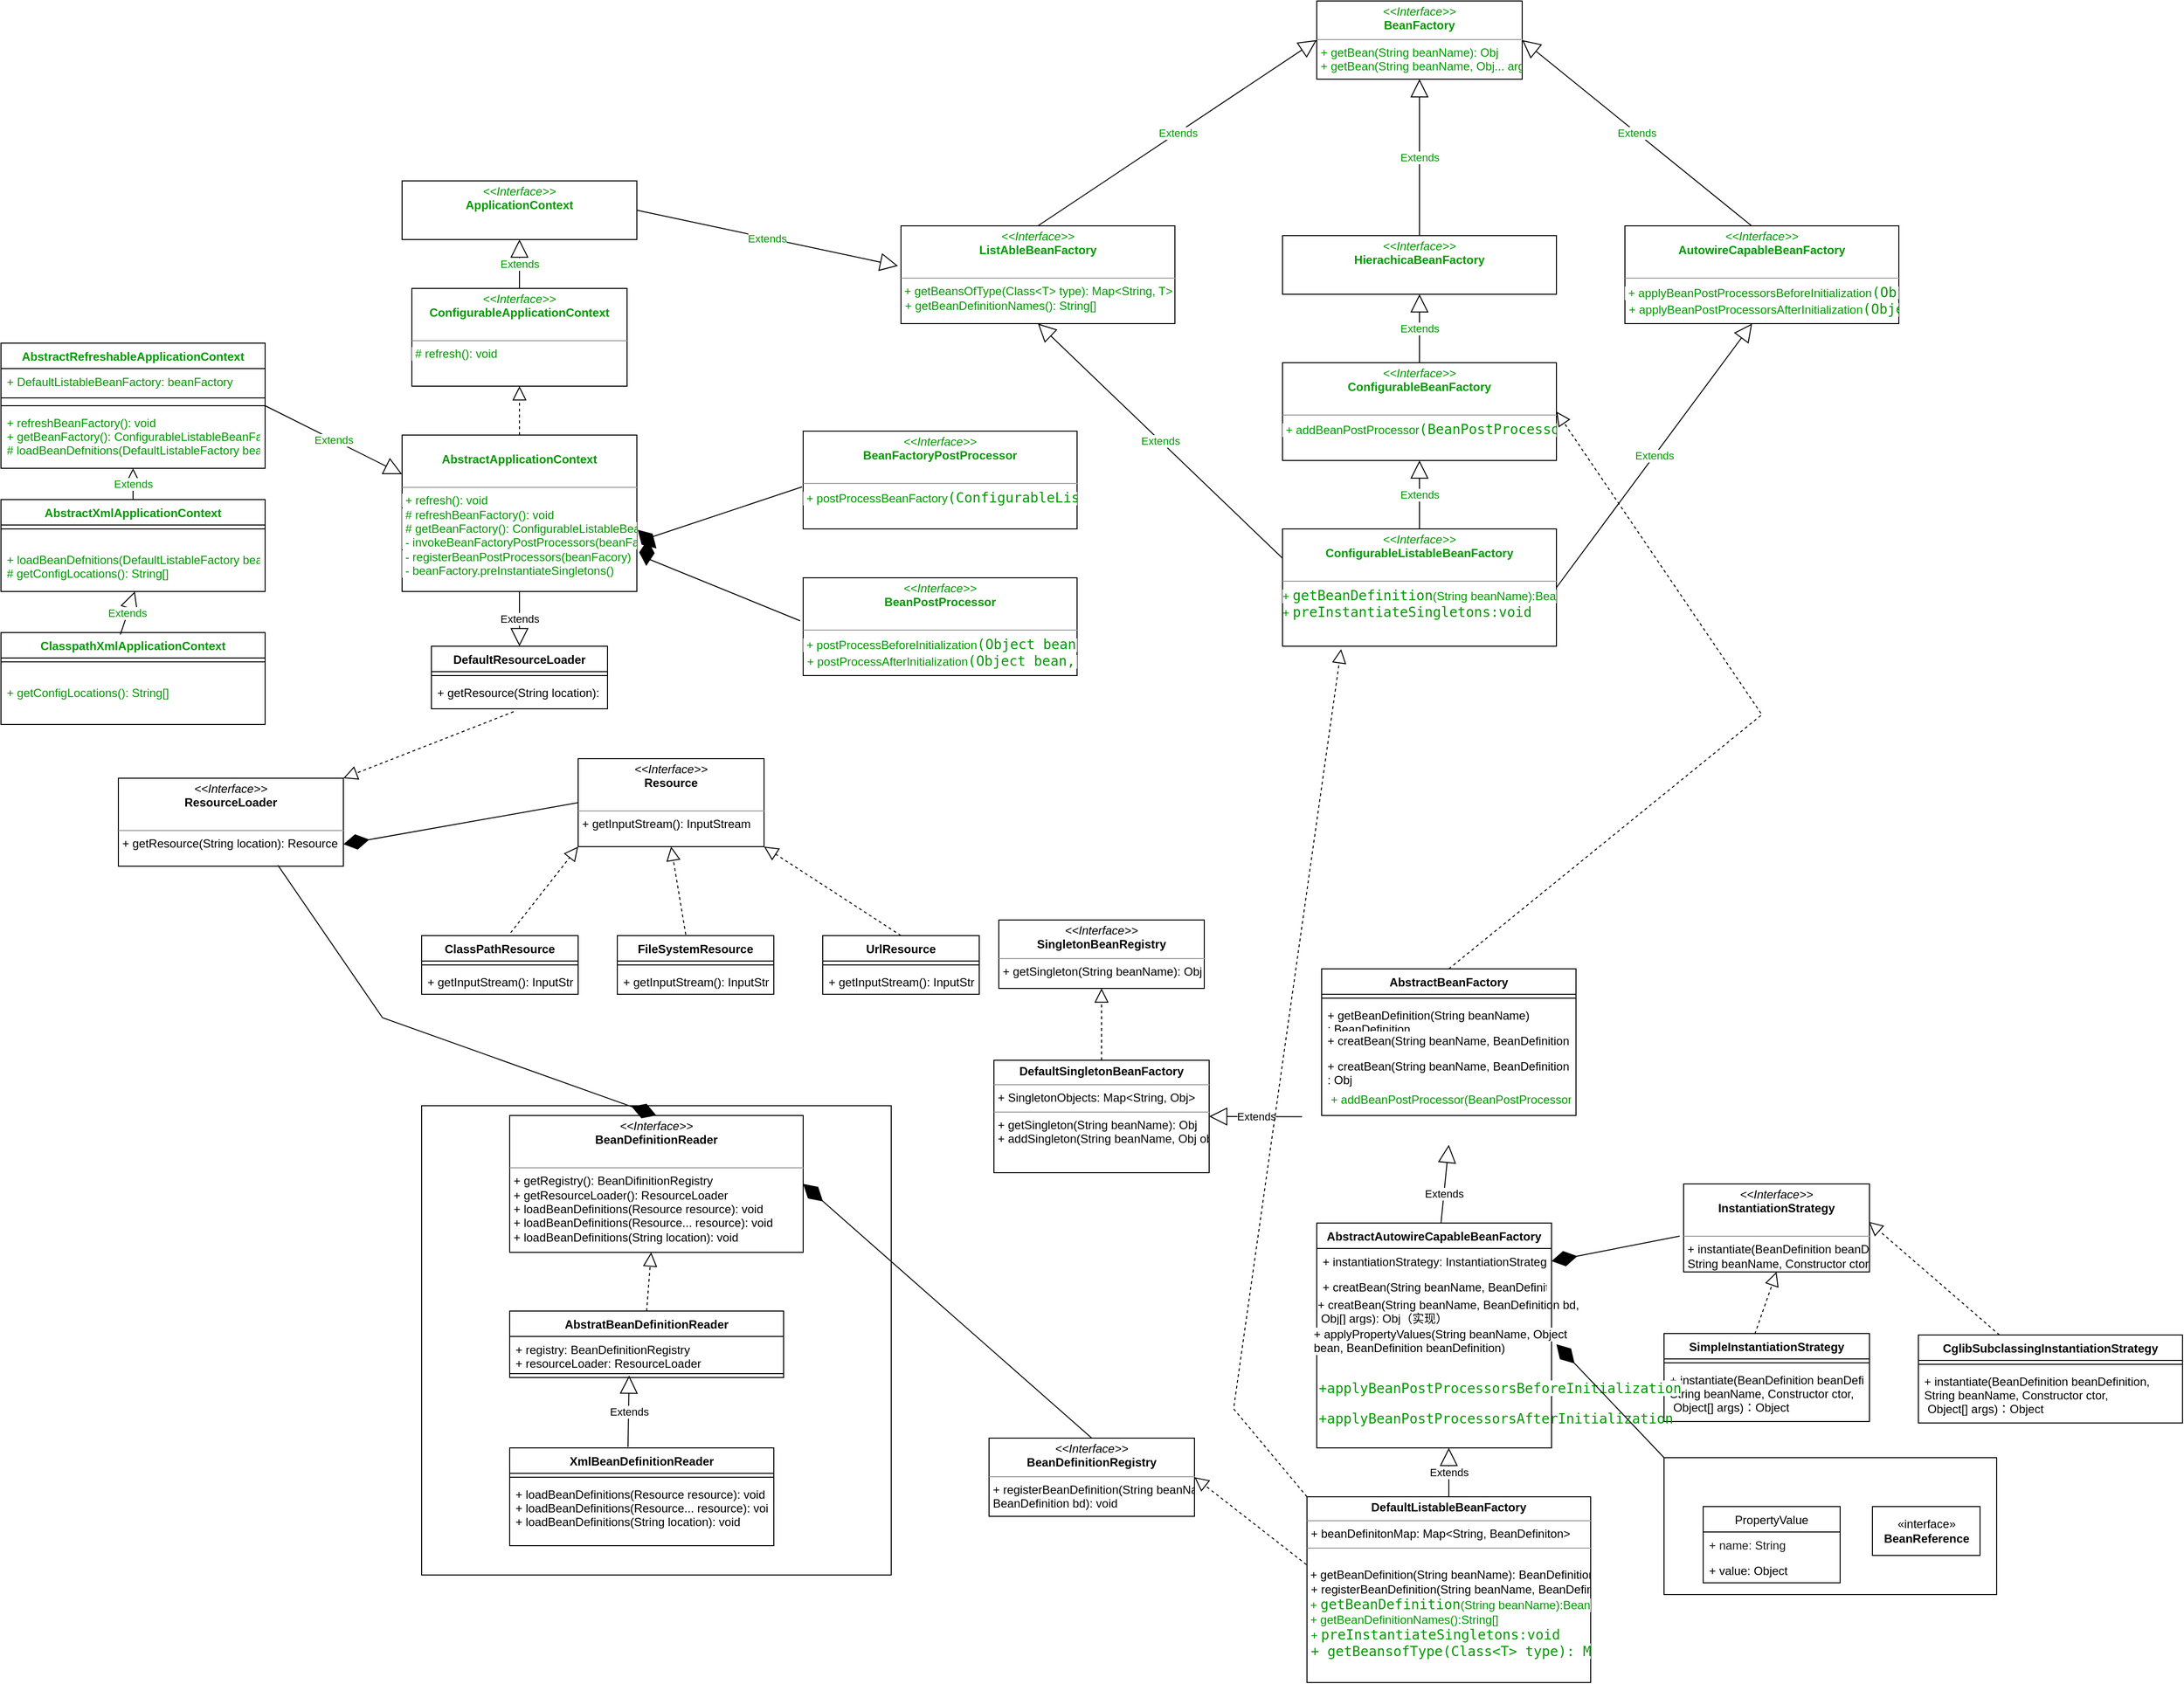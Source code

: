 <mxfile version="20.8.16" type="github">
  <diagram name="第 1 页" id="fSW9POhgTLXBQTBBJMN1">
    <mxGraphModel dx="3088" dy="1933" grid="1" gridSize="10" guides="1" tooltips="1" connect="1" arrows="1" fold="1" page="1" pageScale="1" pageWidth="827" pageHeight="1169" math="0" shadow="0">
      <root>
        <mxCell id="0" />
        <mxCell id="1" parent="0" />
        <mxCell id="JdIku7EspXfbWxuUCBQc-2" value="" style="whiteSpace=wrap;html=1;aspect=fixed;fontColor=#000000;" vertex="1" parent="1">
          <mxGeometry x="-460" y="440" width="480" height="480" as="geometry" />
        </mxCell>
        <mxCell id="JdIku7EspXfbWxuUCBQc-3" value="" style="rounded=0;whiteSpace=wrap;html=1;strokeColor=#000000;fontColor=#009900;" vertex="1" parent="1">
          <mxGeometry x="810" y="800" width="340" height="140" as="geometry" />
        </mxCell>
        <mxCell id="JdIku7EspXfbWxuUCBQc-5" value="&lt;p style=&quot;margin:0px;margin-top:4px;text-align:center;&quot;&gt;&lt;i&gt;&amp;lt;&amp;lt;Interface&amp;gt;&amp;gt;&lt;/i&gt;&lt;br&gt;&lt;b&gt;SingletonBeanRegistry&lt;/b&gt;&lt;/p&gt;&lt;hr size=&quot;1&quot;&gt;&lt;p style=&quot;margin:0px;margin-left:4px;&quot;&gt;+ getSingleton(String beanName): Obj&lt;br&gt;&lt;/p&gt;" style="verticalAlign=top;align=left;overflow=fill;fontSize=12;fontFamily=Helvetica;html=1;" vertex="1" parent="1">
          <mxGeometry x="130" y="250" width="210" height="70" as="geometry" />
        </mxCell>
        <mxCell id="JdIku7EspXfbWxuUCBQc-6" value="&lt;p style=&quot;margin:0px;margin-top:4px;text-align:center;&quot;&gt;&lt;b&gt;DefaultSingletonBeanFactory&lt;/b&gt;&lt;/p&gt;&lt;hr size=&quot;1&quot;&gt;&lt;p style=&quot;margin:0px;margin-left:4px;&quot;&gt;+ SingletonObjects: Map&amp;lt;String, Obj&amp;gt;&lt;/p&gt;&lt;hr size=&quot;1&quot;&gt;&lt;p style=&quot;margin:0px;margin-left:4px;&quot;&gt;+ getSingleton(String beanName): Obj&lt;/p&gt;&lt;p style=&quot;margin:0px;margin-left:4px;&quot;&gt;+ addSingleton(String beanName, Obj obj): void&lt;br&gt;&lt;/p&gt;" style="verticalAlign=top;align=left;overflow=fill;fontSize=12;fontFamily=Helvetica;html=1;" vertex="1" parent="1">
          <mxGeometry x="125" y="393.5" width="220" height="115" as="geometry" />
        </mxCell>
        <mxCell id="JdIku7EspXfbWxuUCBQc-7" value="" style="endArrow=block;dashed=1;endFill=0;endSize=12;html=1;rounded=0;entryX=0.5;entryY=1;entryDx=0;entryDy=0;exitX=0.5;exitY=0;exitDx=0;exitDy=0;" edge="1" parent="1" source="JdIku7EspXfbWxuUCBQc-6" target="JdIku7EspXfbWxuUCBQc-5">
          <mxGeometry width="160" relative="1" as="geometry">
            <mxPoint x="340" y="410" as="sourcePoint" />
            <mxPoint x="500" y="410" as="targetPoint" />
          </mxGeometry>
        </mxCell>
        <mxCell id="JdIku7EspXfbWxuUCBQc-8" value="" style="endArrow=block;dashed=1;endFill=0;endSize=12;html=1;rounded=0;entryX=1;entryY=0.5;entryDx=0;entryDy=0;exitX=0.5;exitY=0;exitDx=0;exitDy=0;" edge="1" parent="1" source="JdIku7EspXfbWxuUCBQc-14" target="JdIku7EspXfbWxuUCBQc-75">
          <mxGeometry width="160" relative="1" as="geometry">
            <mxPoint x="590" y="406" as="sourcePoint" />
            <mxPoint x="590" y="330" as="targetPoint" />
            <Array as="points">
              <mxPoint x="910" y="40" />
            </Array>
          </mxGeometry>
        </mxCell>
        <mxCell id="JdIku7EspXfbWxuUCBQc-9" value="Extends" style="endArrow=block;endSize=16;endFill=0;html=1;rounded=0;" edge="1" parent="1">
          <mxGeometry width="160" relative="1" as="geometry">
            <mxPoint x="580" y="580" as="sourcePoint" />
            <mxPoint x="590" y="480" as="targetPoint" />
          </mxGeometry>
        </mxCell>
        <mxCell id="JdIku7EspXfbWxuUCBQc-10" value="&lt;p style=&quot;margin:0px;margin-top:4px;text-align:center;&quot;&gt;&lt;i&gt;&amp;lt;&amp;lt;Interface&amp;gt;&amp;gt;&lt;/i&gt;&lt;br&gt;&lt;b&gt;BeanDefinitionRegistry&lt;/b&gt;&lt;/p&gt;&lt;hr size=&quot;1&quot;&gt;&lt;p style=&quot;margin:0px;margin-left:4px;&quot;&gt;+ registerBeanDefinition(String beanName,&amp;nbsp;&lt;/p&gt;&lt;p style=&quot;margin:0px;margin-left:4px;&quot;&gt;BeanDefinition bd): void&lt;br&gt;&lt;/p&gt;" style="verticalAlign=top;align=left;overflow=fill;fontSize=12;fontFamily=Helvetica;html=1;" vertex="1" parent="1">
          <mxGeometry x="120" y="780" width="210" height="80" as="geometry" />
        </mxCell>
        <mxCell id="JdIku7EspXfbWxuUCBQc-11" value="&lt;p style=&quot;margin:0px;margin-top:4px;text-align:center;&quot;&gt;&lt;b&gt;DefaultListableBeanFactory&lt;/b&gt;&lt;/p&gt;&lt;hr size=&quot;1&quot;&gt;&lt;p style=&quot;margin:0px;margin-left:4px;&quot;&gt;+ beanDefinitonMap: Map&amp;lt;String, BeanDefiniton&amp;gt;&lt;/p&gt;&lt;hr size=&quot;1&quot;&gt;&lt;p style=&quot;margin:0px;margin-left:4px;&quot;&gt;&lt;br&gt;&lt;/p&gt;&amp;nbsp;+ getBeanDefinition(String beanName): BeanDefinition&lt;p style=&quot;margin:0px;margin-left:4px;&quot;&gt;+ registerBeanDefinition(String beanName, BeanDefinition bd): void&lt;br&gt;&lt;/p&gt;&lt;font color=&quot;#009900&quot;&gt;&amp;nbsp;+&lt;/font&gt;&amp;nbsp;&lt;span style=&quot;border-color: var(--border-color); color: rgb(0, 153, 0); font-family: &amp;quot;JetBrains Mono&amp;quot;, monospace; font-size: 10.5pt;&quot;&gt;getBeanDefinition&lt;/span&gt;&lt;span style=&quot;color: rgb(0, 153, 0); background-color: rgb(255, 255, 255);&quot;&gt;(String beanName):BeanDefinition&lt;br&gt;&lt;/span&gt;&lt;font color=&quot;#009900&quot;&gt;&lt;font style=&quot;border-color: var(--border-color);&quot;&gt;&amp;nbsp;+&lt;/font&gt;&amp;nbsp;getBeanDefinitionNames&lt;span style=&quot;border-color: var(--border-color); background-color: rgb(255, 255, 255);&quot;&gt;():String[]&lt;/span&gt;&lt;/font&gt;&lt;br style=&quot;border-color: var(--border-color); color: rgb(0, 153, 0);&quot;&gt;&lt;p style=&quot;margin:0px;margin-left:4px;&quot;&gt;&lt;span style=&quot;color: rgb(0, 153, 0);&quot;&gt;+&amp;nbsp;&lt;/span&gt;&lt;span style=&quot;border-color: var(--border-color); color: rgb(0, 153, 0); font-family: &amp;quot;JetBrains Mono&amp;quot;, monospace; font-size: 10.5pt; background-color: rgb(255, 255, 255);&quot;&gt;preInstantiateSingletons:void&lt;/span&gt;&lt;br&gt;&lt;/p&gt;&lt;p style=&quot;margin:0px;margin-left:4px;&quot;&gt;&lt;span style=&quot;border-color: var(--border-color); color: rgb(0, 153, 0); font-family: &amp;quot;JetBrains Mono&amp;quot;, monospace; font-size: 10.5pt; background-color: rgb(255, 255, 255);&quot;&gt;+ getBeansofType(Class&amp;lt;T&amp;gt; type): Map&amp;lt;String, T&amp;gt;&lt;/span&gt;&lt;/p&gt;&lt;p style=&quot;margin:0px;margin-left:4px;&quot;&gt;&lt;span style=&quot;border-color: var(--border-color); color: rgb(0, 153, 0); font-family: &amp;quot;JetBrains Mono&amp;quot;, monospace; font-size: 10.5pt; background-color: rgb(255, 255, 255);&quot;&gt;&lt;br&gt;&lt;/span&gt;&lt;/p&gt;" style="verticalAlign=top;align=left;overflow=fill;fontSize=12;fontFamily=Helvetica;html=1;" vertex="1" parent="1">
          <mxGeometry x="445" y="840" width="290" height="190" as="geometry" />
        </mxCell>
        <mxCell id="JdIku7EspXfbWxuUCBQc-12" value="" style="endArrow=block;dashed=1;endFill=0;endSize=12;html=1;rounded=0;entryX=1;entryY=0.5;entryDx=0;entryDy=0;exitX=-0.002;exitY=0.365;exitDx=0;exitDy=0;exitPerimeter=0;" edge="1" parent="1" source="JdIku7EspXfbWxuUCBQc-11" target="JdIku7EspXfbWxuUCBQc-10">
          <mxGeometry width="160" relative="1" as="geometry">
            <mxPoint x="270" y="750" as="sourcePoint" />
            <mxPoint x="430" y="750" as="targetPoint" />
          </mxGeometry>
        </mxCell>
        <mxCell id="JdIku7EspXfbWxuUCBQc-13" value="Extends" style="endArrow=block;endSize=16;endFill=0;html=1;rounded=0;entryX=1;entryY=0.5;entryDx=0;entryDy=0;exitX=0;exitY=0.202;exitDx=0;exitDy=0;exitPerimeter=0;" edge="1" parent="1" target="JdIku7EspXfbWxuUCBQc-6">
          <mxGeometry width="160" relative="1" as="geometry">
            <mxPoint x="440" y="451.312" as="sourcePoint" />
            <mxPoint x="520" y="540" as="targetPoint" />
          </mxGeometry>
        </mxCell>
        <mxCell id="JdIku7EspXfbWxuUCBQc-14" value="AbstractBeanFactory" style="swimlane;fontStyle=1;align=center;verticalAlign=top;childLayout=stackLayout;horizontal=1;startSize=26;horizontalStack=0;resizeParent=1;resizeParentMax=0;resizeLast=0;collapsible=1;marginBottom=0;fontColor=default;" vertex="1" parent="1">
          <mxGeometry x="460" y="300" width="260" height="150" as="geometry" />
        </mxCell>
        <mxCell id="JdIku7EspXfbWxuUCBQc-15" value="" style="line;strokeWidth=1;fillColor=none;align=left;verticalAlign=middle;spacingTop=-1;spacingLeft=3;spacingRight=3;rotatable=0;labelPosition=right;points=[];portConstraint=eastwest;strokeColor=inherit;fontColor=default;" vertex="1" parent="JdIku7EspXfbWxuUCBQc-14">
          <mxGeometry y="26" width="260" height="8" as="geometry" />
        </mxCell>
        <mxCell id="JdIku7EspXfbWxuUCBQc-16" value="+ getBeanDefinition(String beanName)&#xa;: BeanDefinition" style="text;strokeColor=none;fillColor=none;align=left;verticalAlign=top;spacingLeft=4;spacingRight=4;overflow=hidden;rotatable=0;points=[[0,0.5],[1,0.5]];portConstraint=eastwest;fontColor=default;" vertex="1" parent="JdIku7EspXfbWxuUCBQc-14">
          <mxGeometry y="34" width="260" height="26" as="geometry" />
        </mxCell>
        <mxCell id="JdIku7EspXfbWxuUCBQc-17" value="+ creatBean(String beanName, BeanDefinition bd): Obj" style="text;strokeColor=none;fillColor=none;align=left;verticalAlign=top;spacingLeft=4;spacingRight=4;overflow=hidden;rotatable=0;points=[[0,0.5],[1,0.5]];portConstraint=eastwest;fontColor=default;" vertex="1" parent="JdIku7EspXfbWxuUCBQc-14">
          <mxGeometry y="60" width="260" height="26" as="geometry" />
        </mxCell>
        <mxCell id="JdIku7EspXfbWxuUCBQc-18" value="+ creatBean(String beanName, BeanDefinition beanDefinition, Object[] args)&#xa;: Obj&#xa;" style="text;strokeColor=none;fillColor=none;align=left;verticalAlign=top;spacingLeft=4;spacingRight=4;overflow=hidden;rotatable=0;points=[[0,0.5],[1,0.5]];portConstraint=eastwest;fontColor=#000000;" vertex="1" parent="JdIku7EspXfbWxuUCBQc-14">
          <mxGeometry y="86" width="260" height="64" as="geometry" />
        </mxCell>
        <mxCell id="JdIku7EspXfbWxuUCBQc-19" value="&lt;p style=&quot;margin:0px;margin-top:4px;text-align:center;&quot;&gt;&lt;i&gt;&amp;lt;&amp;lt;Interface&amp;gt;&amp;gt;&lt;/i&gt;&lt;br&gt;&lt;b&gt;InstantiationStrategy&lt;/b&gt;&lt;br&gt;&lt;/p&gt;&lt;p style=&quot;margin:0px;margin-left:4px;&quot;&gt;&lt;br&gt;&lt;/p&gt;&lt;hr size=&quot;1&quot;&gt;&lt;p style=&quot;margin:0px;margin-left:4px;&quot;&gt;+ instantiate(BeanDefinition beanDefinition,&amp;nbsp;&lt;/p&gt;&lt;p style=&quot;margin:0px;margin-left:4px;&quot;&gt;String beanName, Constructor ctor,&lt;/p&gt;&lt;p style=&quot;margin:0px;margin-left:4px;&quot;&gt;&amp;nbsp;Object[] args)：Object&lt;/p&gt;&lt;p style=&quot;margin:0px;margin-left:4px;&quot;&gt;&lt;br&gt;&lt;/p&gt;" style="verticalAlign=top;align=left;overflow=fill;fontSize=12;fontFamily=Helvetica;html=1;fontColor=#000000;" vertex="1" parent="1">
          <mxGeometry x="830" y="520" width="190" height="90" as="geometry" />
        </mxCell>
        <mxCell id="JdIku7EspXfbWxuUCBQc-20" value="SimpleInstantiationStrategy" style="swimlane;fontStyle=1;align=center;verticalAlign=top;childLayout=stackLayout;horizontal=1;startSize=26;horizontalStack=0;resizeParent=1;resizeParentMax=0;resizeLast=0;collapsible=1;marginBottom=0;fontColor=#000000;" vertex="1" parent="1">
          <mxGeometry x="810" y="673" width="210" height="90" as="geometry" />
        </mxCell>
        <mxCell id="JdIku7EspXfbWxuUCBQc-21" value="" style="line;strokeWidth=1;fillColor=none;align=left;verticalAlign=middle;spacingTop=-1;spacingLeft=3;spacingRight=3;rotatable=0;labelPosition=right;points=[];portConstraint=eastwest;strokeColor=inherit;fontColor=#000000;" vertex="1" parent="JdIku7EspXfbWxuUCBQc-20">
          <mxGeometry y="26" width="210" height="8" as="geometry" />
        </mxCell>
        <mxCell id="JdIku7EspXfbWxuUCBQc-22" value="+ instantiate(BeanDefinition beanDefinition, &#xa;String beanName, Constructor ctor,&#xa; Object[] args)：Object" style="text;strokeColor=none;fillColor=none;align=left;verticalAlign=top;spacingLeft=4;spacingRight=4;overflow=hidden;rotatable=0;points=[[0,0.5],[1,0.5]];portConstraint=eastwest;fontColor=#000000;" vertex="1" parent="JdIku7EspXfbWxuUCBQc-20">
          <mxGeometry y="34" width="210" height="56" as="geometry" />
        </mxCell>
        <mxCell id="JdIku7EspXfbWxuUCBQc-23" value="CglibSubclassingInstantiationStrategy" style="swimlane;fontStyle=1;align=center;verticalAlign=top;childLayout=stackLayout;horizontal=1;startSize=26;horizontalStack=0;resizeParent=1;resizeParentMax=0;resizeLast=0;collapsible=1;marginBottom=0;fontColor=#000000;" vertex="1" parent="1">
          <mxGeometry x="1070" y="674.5" width="270" height="90" as="geometry" />
        </mxCell>
        <mxCell id="JdIku7EspXfbWxuUCBQc-24" value="" style="line;strokeWidth=1;fillColor=none;align=left;verticalAlign=middle;spacingTop=-1;spacingLeft=3;spacingRight=3;rotatable=0;labelPosition=right;points=[];portConstraint=eastwest;strokeColor=inherit;fontColor=#000000;" vertex="1" parent="JdIku7EspXfbWxuUCBQc-23">
          <mxGeometry y="26" width="270" height="8" as="geometry" />
        </mxCell>
        <mxCell id="JdIku7EspXfbWxuUCBQc-25" value="+ instantiate(BeanDefinition beanDefinition, &#xa;String beanName, Constructor ctor,&#xa; Object[] args)：Object" style="text;strokeColor=none;fillColor=none;align=left;verticalAlign=top;spacingLeft=4;spacingRight=4;overflow=hidden;rotatable=0;points=[[0,0.5],[1,0.5]];portConstraint=eastwest;fontColor=#000000;" vertex="1" parent="JdIku7EspXfbWxuUCBQc-23">
          <mxGeometry y="34" width="270" height="56" as="geometry" />
        </mxCell>
        <mxCell id="JdIku7EspXfbWxuUCBQc-26" value="" style="endArrow=block;dashed=1;endFill=0;endSize=12;html=1;rounded=0;fontColor=#000000;exitX=0.442;exitY=0.006;exitDx=0;exitDy=0;exitPerimeter=0;entryX=0.5;entryY=1;entryDx=0;entryDy=0;" edge="1" parent="1" source="JdIku7EspXfbWxuUCBQc-20" target="JdIku7EspXfbWxuUCBQc-19">
          <mxGeometry width="160" relative="1" as="geometry">
            <mxPoint x="950" y="640" as="sourcePoint" />
            <mxPoint x="1110" y="640" as="targetPoint" />
          </mxGeometry>
        </mxCell>
        <mxCell id="JdIku7EspXfbWxuUCBQc-27" value="" style="endArrow=block;dashed=1;endFill=0;endSize=12;html=1;rounded=0;fontColor=#000000;exitX=0.442;exitY=0.006;exitDx=0;exitDy=0;exitPerimeter=0;entryX=0.996;entryY=0.43;entryDx=0;entryDy=0;entryPerimeter=0;" edge="1" parent="1" target="JdIku7EspXfbWxuUCBQc-19">
          <mxGeometry width="160" relative="1" as="geometry">
            <mxPoint x="1152.86" y="674.5" as="sourcePoint" />
            <mxPoint x="1147.14" y="611.14" as="targetPoint" />
          </mxGeometry>
        </mxCell>
        <mxCell id="JdIku7EspXfbWxuUCBQc-28" value="AbstractAutowireCapableBeanFactory" style="swimlane;fontStyle=1;align=center;verticalAlign=top;childLayout=stackLayout;horizontal=1;startSize=26;horizontalStack=0;resizeParent=1;resizeParentMax=0;resizeLast=0;collapsible=1;marginBottom=0;fontColor=#000000;" vertex="1" parent="1">
          <mxGeometry x="455" y="560" width="240" height="230" as="geometry" />
        </mxCell>
        <mxCell id="JdIku7EspXfbWxuUCBQc-29" value="+ instantiationStrategy: InstantiationStrategy" style="text;strokeColor=none;fillColor=none;align=left;verticalAlign=top;spacingLeft=4;spacingRight=4;overflow=hidden;rotatable=0;points=[[0,0.5],[1,0.5]];portConstraint=eastwest;fontColor=#000000;" vertex="1" parent="JdIku7EspXfbWxuUCBQc-28">
          <mxGeometry y="26" width="240" height="26" as="geometry" />
        </mxCell>
        <mxCell id="JdIku7EspXfbWxuUCBQc-30" value="+ creatBean(String beanName, BeanDefinition bd): Obj（实现" style="text;strokeColor=none;fillColor=none;align=left;verticalAlign=top;spacingLeft=4;spacingRight=4;overflow=hidden;rotatable=0;points=[[0,0.5],[1,0.5]];portConstraint=eastwest;fontColor=#000000;" vertex="1" parent="JdIku7EspXfbWxuUCBQc-28">
          <mxGeometry y="52" width="240" height="88" as="geometry" />
        </mxCell>
        <mxCell id="JdIku7EspXfbWxuUCBQc-126" value="&lt;pre style=&quot;font-family: &amp;quot;JetBrains Mono&amp;quot;, monospace; font-size: 10.5pt;&quot;&gt;&lt;span style=&quot;background-color: rgb(255, 255, 255);&quot;&gt;&lt;font color=&quot;#009900&quot;&gt;+applyBeanPostProcessorsBeforeInitialization&lt;/font&gt;&lt;/span&gt;&lt;/pre&gt;&lt;pre style=&quot;font-family: &amp;quot;JetBrains Mono&amp;quot;, monospace; font-size: 10.5pt;&quot;&gt;&lt;pre style=&quot;border-color: var(--border-color); font-family: &amp;quot;JetBrains Mono&amp;quot;, monospace; font-size: 10.5pt;&quot;&gt;&lt;font color=&quot;#009900&quot;&gt;+applyBeanPostProcessorsAfterInitialization&lt;/font&gt;&lt;/pre&gt;&lt;/pre&gt;" style="text;whiteSpace=wrap;html=1;fontColor=none;" vertex="1" parent="JdIku7EspXfbWxuUCBQc-28">
          <mxGeometry y="140" width="240" height="90" as="geometry" />
        </mxCell>
        <mxCell id="JdIku7EspXfbWxuUCBQc-31" value="" style="endArrow=diamondThin;endFill=1;endSize=24;html=1;rounded=0;fontColor=#000000;exitX=-0.021;exitY=0.593;exitDx=0;exitDy=0;exitPerimeter=0;entryX=1;entryY=0.5;entryDx=0;entryDy=0;" edge="1" parent="1" source="JdIku7EspXfbWxuUCBQc-19" target="JdIku7EspXfbWxuUCBQc-29">
          <mxGeometry width="160" relative="1" as="geometry">
            <mxPoint x="460" y="620" as="sourcePoint" />
            <mxPoint x="700" y="570" as="targetPoint" />
          </mxGeometry>
        </mxCell>
        <mxCell id="JdIku7EspXfbWxuUCBQc-32" value="+ creatBean(String beanName, BeanDefinition bd,&#xa; Obj[] args): Obj（实现）&#xa;" style="text;strokeColor=none;fillColor=none;align=left;verticalAlign=top;spacingLeft=4;spacingRight=4;overflow=hidden;rotatable=0;points=[[0,0.5],[1,0.5]];portConstraint=eastwest;fontColor=default;" vertex="1" parent="1">
          <mxGeometry x="450" y="630" width="430" height="30" as="geometry" />
        </mxCell>
        <mxCell id="JdIku7EspXfbWxuUCBQc-33" value="&lt;span style=&quot;font-family: Helvetica; font-size: 12px; font-style: normal; font-variant-ligatures: normal; font-variant-caps: normal; font-weight: 400; letter-spacing: normal; orphans: 2; text-align: left; text-indent: 0px; text-transform: none; widows: 2; word-spacing: 0px; -webkit-text-stroke-width: 0px; background-color: rgb(251, 251, 251); text-decoration-thickness: initial; text-decoration-style: initial; text-decoration-color: initial; float: none; display: inline !important;&quot;&gt;+ applyPropertyValues(String beanName, Object bean, BeanDefinition beanDefinition)&lt;/span&gt;" style="text;whiteSpace=wrap;html=1;fontColor=none;" vertex="1" parent="1">
          <mxGeometry x="450" y="660" width="290" height="20" as="geometry" />
        </mxCell>
        <mxCell id="JdIku7EspXfbWxuUCBQc-34" value="Extends" style="endArrow=block;endSize=16;endFill=0;html=1;rounded=0;fontColor=#000000;exitX=0.5;exitY=0;exitDx=0;exitDy=0;" edge="1" parent="1" source="JdIku7EspXfbWxuUCBQc-11">
          <mxGeometry width="160" relative="1" as="geometry">
            <mxPoint x="650" y="590" as="sourcePoint" />
            <mxPoint x="590" y="790" as="targetPoint" />
          </mxGeometry>
        </mxCell>
        <mxCell id="JdIku7EspXfbWxuUCBQc-35" value="PropertyValue" style="swimlane;fontStyle=0;childLayout=stackLayout;horizontal=1;startSize=26;fillColor=none;horizontalStack=0;resizeParent=1;resizeParentMax=0;resizeLast=0;collapsible=1;marginBottom=0;strokeColor=#000000;fontColor=#000000;" vertex="1" parent="1">
          <mxGeometry x="850" y="850" width="140" height="78" as="geometry" />
        </mxCell>
        <mxCell id="JdIku7EspXfbWxuUCBQc-36" value="+ name: String" style="text;strokeColor=none;fillColor=none;align=left;verticalAlign=top;spacingLeft=4;spacingRight=4;overflow=hidden;rotatable=0;points=[[0,0.5],[1,0.5]];portConstraint=eastwest;fontColor=#1A1A1A;" vertex="1" parent="JdIku7EspXfbWxuUCBQc-35">
          <mxGeometry y="26" width="140" height="26" as="geometry" />
        </mxCell>
        <mxCell id="JdIku7EspXfbWxuUCBQc-37" value="+ value: Object" style="text;strokeColor=none;fillColor=none;align=left;verticalAlign=top;spacingLeft=4;spacingRight=4;overflow=hidden;rotatable=0;points=[[0,0.5],[1,0.5]];portConstraint=eastwest;fontColor=#000000;" vertex="1" parent="JdIku7EspXfbWxuUCBQc-35">
          <mxGeometry y="52" width="140" height="26" as="geometry" />
        </mxCell>
        <mxCell id="JdIku7EspXfbWxuUCBQc-38" value="&lt;font color=&quot;#000000&quot;&gt;«interface»&lt;br&gt;&lt;b&gt;BeanReference&lt;/b&gt;&lt;/font&gt;" style="html=1;strokeColor=#000000;fontColor=#009900;" vertex="1" parent="1">
          <mxGeometry x="1023" y="850" width="110" height="50" as="geometry" />
        </mxCell>
        <mxCell id="JdIku7EspXfbWxuUCBQc-39" value="" style="endArrow=diamondThin;endFill=1;endSize=24;html=1;rounded=0;fontColor=#009900;entryX=0.862;entryY=1.2;entryDx=0;entryDy=0;exitX=0;exitY=0;exitDx=0;exitDy=0;entryPerimeter=0;" edge="1" parent="1" source="JdIku7EspXfbWxuUCBQc-3" target="JdIku7EspXfbWxuUCBQc-33">
          <mxGeometry width="160" relative="1" as="geometry">
            <mxPoint x="880" y="840" as="sourcePoint" />
            <mxPoint x="810" y="590" as="targetPoint" />
          </mxGeometry>
        </mxCell>
        <mxCell id="JdIku7EspXfbWxuUCBQc-40" value="&lt;p style=&quot;margin:0px;margin-top:4px;text-align:center;&quot;&gt;&lt;i&gt;&amp;lt;&amp;lt;Interface&amp;gt;&amp;gt;&lt;/i&gt;&lt;br&gt;&lt;b&gt;Resource&lt;/b&gt;&lt;/p&gt;&lt;p style=&quot;margin:0px;margin-left:4px;&quot;&gt;&lt;br&gt;&lt;/p&gt;&lt;hr size=&quot;1&quot;&gt;&lt;p style=&quot;margin:0px;margin-left:4px;&quot;&gt;+&amp;nbsp;getInputStream&lt;span style=&quot;background-color: initial;&quot;&gt;(): InputStream&lt;/span&gt;&lt;/p&gt;" style="verticalAlign=top;align=left;overflow=fill;fontSize=12;fontFamily=Helvetica;html=1;fontColor=#000000;" vertex="1" parent="1">
          <mxGeometry x="-300" y="85" width="190" height="90" as="geometry" />
        </mxCell>
        <mxCell id="JdIku7EspXfbWxuUCBQc-41" value="&lt;p style=&quot;margin:0px;margin-top:4px;text-align:center;&quot;&gt;&lt;i&gt;&amp;lt;&amp;lt;Interface&amp;gt;&amp;gt;&lt;/i&gt;&lt;br&gt;&lt;b&gt;ResourceLoader&lt;/b&gt;&lt;/p&gt;&lt;p style=&quot;margin:0px;margin-left:4px;&quot;&gt;&lt;br&gt;&lt;/p&gt;&lt;hr size=&quot;1&quot;&gt;&lt;p style=&quot;margin:0px;margin-left:4px;&quot;&gt;+&amp;nbsp;getResource&lt;span style=&quot;background-color: initial;&quot;&gt;(String location): Resource&lt;/span&gt;&lt;/p&gt;" style="verticalAlign=top;align=left;overflow=fill;fontSize=12;fontFamily=Helvetica;html=1;fontColor=#000000;" vertex="1" parent="1">
          <mxGeometry x="-770" y="105" width="230" height="90" as="geometry" />
        </mxCell>
        <mxCell id="JdIku7EspXfbWxuUCBQc-42" value="ClassPathResource" style="swimlane;fontStyle=1;align=center;verticalAlign=top;childLayout=stackLayout;horizontal=1;startSize=26;horizontalStack=0;resizeParent=1;resizeParentMax=0;resizeLast=0;collapsible=1;marginBottom=0;fontColor=#000000;" vertex="1" parent="1">
          <mxGeometry x="-460" y="266" width="160" height="60" as="geometry" />
        </mxCell>
        <mxCell id="JdIku7EspXfbWxuUCBQc-43" value="" style="line;strokeWidth=1;fillColor=none;align=left;verticalAlign=middle;spacingTop=-1;spacingLeft=3;spacingRight=3;rotatable=0;labelPosition=right;points=[];portConstraint=eastwest;strokeColor=inherit;fontColor=#000000;" vertex="1" parent="JdIku7EspXfbWxuUCBQc-42">
          <mxGeometry y="26" width="160" height="8" as="geometry" />
        </mxCell>
        <mxCell id="JdIku7EspXfbWxuUCBQc-44" value="+ getInputStream(): InputStream" style="text;strokeColor=none;fillColor=none;align=left;verticalAlign=top;spacingLeft=4;spacingRight=4;overflow=hidden;rotatable=0;points=[[0,0.5],[1,0.5]];portConstraint=eastwest;fontColor=#000000;" vertex="1" parent="JdIku7EspXfbWxuUCBQc-42">
          <mxGeometry y="34" width="160" height="26" as="geometry" />
        </mxCell>
        <mxCell id="JdIku7EspXfbWxuUCBQc-45" value="FileSystemResource" style="swimlane;fontStyle=1;align=center;verticalAlign=top;childLayout=stackLayout;horizontal=1;startSize=26;horizontalStack=0;resizeParent=1;resizeParentMax=0;resizeLast=0;collapsible=1;marginBottom=0;fontColor=#000000;" vertex="1" parent="1">
          <mxGeometry x="-260" y="266" width="160" height="60" as="geometry" />
        </mxCell>
        <mxCell id="JdIku7EspXfbWxuUCBQc-46" value="" style="line;strokeWidth=1;fillColor=none;align=left;verticalAlign=middle;spacingTop=-1;spacingLeft=3;spacingRight=3;rotatable=0;labelPosition=right;points=[];portConstraint=eastwest;strokeColor=inherit;fontColor=#000000;" vertex="1" parent="JdIku7EspXfbWxuUCBQc-45">
          <mxGeometry y="26" width="160" height="8" as="geometry" />
        </mxCell>
        <mxCell id="JdIku7EspXfbWxuUCBQc-47" value="+ getInputStream(): InputStream" style="text;strokeColor=none;fillColor=none;align=left;verticalAlign=top;spacingLeft=4;spacingRight=4;overflow=hidden;rotatable=0;points=[[0,0.5],[1,0.5]];portConstraint=eastwest;fontColor=#000000;" vertex="1" parent="JdIku7EspXfbWxuUCBQc-45">
          <mxGeometry y="34" width="160" height="26" as="geometry" />
        </mxCell>
        <mxCell id="JdIku7EspXfbWxuUCBQc-48" value="UrlResource" style="swimlane;fontStyle=1;align=center;verticalAlign=top;childLayout=stackLayout;horizontal=1;startSize=26;horizontalStack=0;resizeParent=1;resizeParentMax=0;resizeLast=0;collapsible=1;marginBottom=0;fontColor=#000000;" vertex="1" parent="1">
          <mxGeometry x="-50" y="266" width="160" height="60" as="geometry" />
        </mxCell>
        <mxCell id="JdIku7EspXfbWxuUCBQc-49" value="" style="line;strokeWidth=1;fillColor=none;align=left;verticalAlign=middle;spacingTop=-1;spacingLeft=3;spacingRight=3;rotatable=0;labelPosition=right;points=[];portConstraint=eastwest;strokeColor=inherit;fontColor=#000000;" vertex="1" parent="JdIku7EspXfbWxuUCBQc-48">
          <mxGeometry y="26" width="160" height="8" as="geometry" />
        </mxCell>
        <mxCell id="JdIku7EspXfbWxuUCBQc-50" value="+ getInputStream(): InputStream" style="text;strokeColor=none;fillColor=none;align=left;verticalAlign=top;spacingLeft=4;spacingRight=4;overflow=hidden;rotatable=0;points=[[0,0.5],[1,0.5]];portConstraint=eastwest;fontColor=#000000;" vertex="1" parent="JdIku7EspXfbWxuUCBQc-48">
          <mxGeometry y="34" width="160" height="26" as="geometry" />
        </mxCell>
        <mxCell id="JdIku7EspXfbWxuUCBQc-51" value="" style="endArrow=block;dashed=1;endFill=0;endSize=12;html=1;rounded=0;exitX=0.5;exitY=0;exitDx=0;exitDy=0;entryX=1;entryY=1;entryDx=0;entryDy=0;fontColor=#000000;" edge="1" parent="1" source="JdIku7EspXfbWxuUCBQc-48" target="JdIku7EspXfbWxuUCBQc-40">
          <mxGeometry width="160" relative="1" as="geometry">
            <mxPoint x="100" y="175" as="sourcePoint" />
            <mxPoint x="260" y="175" as="targetPoint" />
          </mxGeometry>
        </mxCell>
        <mxCell id="JdIku7EspXfbWxuUCBQc-52" value="" style="endArrow=block;dashed=1;endFill=0;endSize=12;html=1;rounded=0;entryX=0.5;entryY=1;entryDx=0;entryDy=0;fontColor=#000000;" edge="1" parent="1" target="JdIku7EspXfbWxuUCBQc-40">
          <mxGeometry width="160" relative="1" as="geometry">
            <mxPoint x="-190" y="265" as="sourcePoint" />
            <mxPoint x="-200" y="185" as="targetPoint" />
          </mxGeometry>
        </mxCell>
        <mxCell id="JdIku7EspXfbWxuUCBQc-53" value="" style="endArrow=block;dashed=1;endFill=0;endSize=12;html=1;rounded=0;exitX=0.569;exitY=-0.05;exitDx=0;exitDy=0;exitPerimeter=0;entryX=0;entryY=1;entryDx=0;entryDy=0;fontColor=#000000;" edge="1" parent="1" source="JdIku7EspXfbWxuUCBQc-42" target="JdIku7EspXfbWxuUCBQc-40">
          <mxGeometry width="160" relative="1" as="geometry">
            <mxPoint x="50" y="286" as="sourcePoint" />
            <mxPoint x="-200" y="175" as="targetPoint" />
          </mxGeometry>
        </mxCell>
        <mxCell id="JdIku7EspXfbWxuUCBQc-54" value="DefaultResourceLoader" style="swimlane;fontStyle=1;align=center;verticalAlign=top;childLayout=stackLayout;horizontal=1;startSize=26;horizontalStack=0;resizeParent=1;resizeParentMax=0;resizeLast=0;collapsible=1;marginBottom=0;fontColor=#000000;" vertex="1" parent="1">
          <mxGeometry x="-450" y="-30" width="180" height="64" as="geometry" />
        </mxCell>
        <mxCell id="JdIku7EspXfbWxuUCBQc-55" value="" style="line;strokeWidth=1;fillColor=none;align=left;verticalAlign=middle;spacingTop=-1;spacingLeft=3;spacingRight=3;rotatable=0;labelPosition=right;points=[];portConstraint=eastwest;strokeColor=inherit;fontColor=#000000;" vertex="1" parent="JdIku7EspXfbWxuUCBQc-54">
          <mxGeometry y="26" width="180" height="8" as="geometry" />
        </mxCell>
        <mxCell id="JdIku7EspXfbWxuUCBQc-56" value="+ getResource(String location): Resource" style="text;strokeColor=none;fillColor=none;align=left;verticalAlign=top;spacingLeft=4;spacingRight=4;overflow=hidden;rotatable=0;points=[[0,0.5],[1,0.5]];portConstraint=eastwest;fontColor=#000000;" vertex="1" parent="JdIku7EspXfbWxuUCBQc-54">
          <mxGeometry y="34" width="180" height="30" as="geometry" />
        </mxCell>
        <mxCell id="JdIku7EspXfbWxuUCBQc-57" value="" style="endArrow=block;dashed=1;endFill=0;endSize=12;html=1;rounded=0;exitX=0.467;exitY=1.1;exitDx=0;exitDy=0;exitPerimeter=0;entryX=1;entryY=0;entryDx=0;entryDy=0;fontColor=#000000;" edge="1" parent="1" target="JdIku7EspXfbWxuUCBQc-41" source="JdIku7EspXfbWxuUCBQc-56">
          <mxGeometry width="160" relative="1" as="geometry">
            <mxPoint x="-720" y="263" as="sourcePoint" />
            <mxPoint x="-651.04" y="175" as="targetPoint" />
          </mxGeometry>
        </mxCell>
        <mxCell id="JdIku7EspXfbWxuUCBQc-58" value="&lt;p style=&quot;margin:0px;margin-top:4px;text-align:center;&quot;&gt;&lt;i&gt;&amp;lt;&amp;lt;Interface&amp;gt;&amp;gt;&lt;/i&gt;&lt;br&gt;&lt;b&gt;BeanDefinitionReader&lt;/b&gt;&lt;/p&gt;&lt;p style=&quot;margin:0px;margin-left:4px;&quot;&gt;&lt;br&gt;&lt;/p&gt;&lt;hr size=&quot;1&quot;&gt;&lt;p style=&quot;margin:0px;margin-left:4px;&quot;&gt;+ getRegistry(): BeanDifinitionRegistry&lt;br&gt;+ getResourceLoader(): ResourceLoader&lt;/p&gt;&lt;p style=&quot;margin:0px;margin-left:4px;&quot;&gt;+&amp;nbsp;loadBeanDefinitions&lt;span style=&quot;background-color: initial;&quot;&gt;(Resource resource): void&lt;/span&gt;&lt;/p&gt;&lt;p style=&quot;margin:0px;margin-left:4px;&quot;&gt;+&amp;nbsp;loadBeanDefinitions(Resource... resource): void&lt;span style=&quot;background-color: initial;&quot;&gt;&lt;br&gt;&lt;/span&gt;&lt;/p&gt;&lt;p style=&quot;margin:0px;margin-left:4px;&quot;&gt;+&amp;nbsp;loadBeanDefinitions(String location): void&lt;br&gt;&lt;/p&gt;" style="verticalAlign=top;align=left;overflow=fill;fontSize=12;fontFamily=Helvetica;html=1;fontColor=#000000;" vertex="1" parent="1">
          <mxGeometry x="-370" y="450" width="300" height="140" as="geometry" />
        </mxCell>
        <mxCell id="JdIku7EspXfbWxuUCBQc-59" value="AbstratBeanDefinitionReader" style="swimlane;fontStyle=1;align=center;verticalAlign=top;childLayout=stackLayout;horizontal=1;startSize=26;horizontalStack=0;resizeParent=1;resizeParentMax=0;resizeLast=0;collapsible=1;marginBottom=0;fontColor=#000000;" vertex="1" parent="1">
          <mxGeometry x="-370" y="650" width="280" height="68" as="geometry" />
        </mxCell>
        <mxCell id="JdIku7EspXfbWxuUCBQc-60" value="+ registry: BeanDefinitionRegistry&#xa;+ resourceLoader: ResourceLoader" style="text;strokeColor=none;fillColor=none;align=left;verticalAlign=top;spacingLeft=4;spacingRight=4;overflow=hidden;rotatable=0;points=[[0,0.5],[1,0.5]];portConstraint=eastwest;fontColor=#000000;" vertex="1" parent="JdIku7EspXfbWxuUCBQc-59">
          <mxGeometry y="26" width="280" height="34" as="geometry" />
        </mxCell>
        <mxCell id="JdIku7EspXfbWxuUCBQc-61" value="" style="line;strokeWidth=1;fillColor=none;align=left;verticalAlign=middle;spacingTop=-1;spacingLeft=3;spacingRight=3;rotatable=0;labelPosition=right;points=[];portConstraint=eastwest;strokeColor=inherit;fontColor=#000000;" vertex="1" parent="JdIku7EspXfbWxuUCBQc-59">
          <mxGeometry y="60" width="280" height="8" as="geometry" />
        </mxCell>
        <mxCell id="JdIku7EspXfbWxuUCBQc-62" value="XmlBeanDefinitionReader" style="swimlane;fontStyle=1;align=center;verticalAlign=top;childLayout=stackLayout;horizontal=1;startSize=26;horizontalStack=0;resizeParent=1;resizeParentMax=0;resizeLast=0;collapsible=1;marginBottom=0;fontColor=#000000;" vertex="1" parent="1">
          <mxGeometry x="-370" y="790" width="270" height="100" as="geometry" />
        </mxCell>
        <mxCell id="JdIku7EspXfbWxuUCBQc-63" value="" style="line;strokeWidth=1;fillColor=none;align=left;verticalAlign=middle;spacingTop=-1;spacingLeft=3;spacingRight=3;rotatable=0;labelPosition=right;points=[];portConstraint=eastwest;strokeColor=inherit;fontColor=#000000;" vertex="1" parent="JdIku7EspXfbWxuUCBQc-62">
          <mxGeometry y="26" width="270" height="8" as="geometry" />
        </mxCell>
        <mxCell id="JdIku7EspXfbWxuUCBQc-64" value="+ loadBeanDefinitions(Resource resource): void&#xa;+ loadBeanDefinitions(Resource... resource): void&#xa;+ loadBeanDefinitions(String location): void" style="text;strokeColor=none;fillColor=none;align=left;verticalAlign=top;spacingLeft=4;spacingRight=4;overflow=hidden;rotatable=0;points=[[0,0.5],[1,0.5]];portConstraint=eastwest;fontColor=#000000;" vertex="1" parent="JdIku7EspXfbWxuUCBQc-62">
          <mxGeometry y="34" width="270" height="66" as="geometry" />
        </mxCell>
        <mxCell id="JdIku7EspXfbWxuUCBQc-65" value="Extends" style="endArrow=block;endSize=16;endFill=0;html=1;rounded=0;exitX=0.448;exitY=-0.01;exitDx=0;exitDy=0;exitPerimeter=0;entryX=0.436;entryY=0.75;entryDx=0;entryDy=0;entryPerimeter=0;fontColor=#000000;" edge="1" parent="1" source="JdIku7EspXfbWxuUCBQc-62" target="JdIku7EspXfbWxuUCBQc-61">
          <mxGeometry width="160" relative="1" as="geometry">
            <mxPoint x="-250" y="780" as="sourcePoint" />
            <mxPoint x="-90" y="780" as="targetPoint" />
          </mxGeometry>
        </mxCell>
        <mxCell id="JdIku7EspXfbWxuUCBQc-66" value="" style="endArrow=block;dashed=1;endFill=0;endSize=12;html=1;rounded=0;exitX=0.5;exitY=0;exitDx=0;exitDy=0;fontColor=#000000;" edge="1" parent="1" source="JdIku7EspXfbWxuUCBQc-59" target="JdIku7EspXfbWxuUCBQc-58">
          <mxGeometry width="160" relative="1" as="geometry">
            <mxPoint x="30" y="420" as="sourcePoint" />
            <mxPoint x="190" y="420" as="targetPoint" />
          </mxGeometry>
        </mxCell>
        <mxCell id="JdIku7EspXfbWxuUCBQc-67" value="" style="endArrow=diamondThin;endFill=1;endSize=24;html=1;rounded=0;entryX=1;entryY=0.5;entryDx=0;entryDy=0;exitX=0.5;exitY=0;exitDx=0;exitDy=0;" edge="1" parent="1" source="JdIku7EspXfbWxuUCBQc-10" target="JdIku7EspXfbWxuUCBQc-58">
          <mxGeometry width="160" relative="1" as="geometry">
            <mxPoint x="230" y="770" as="sourcePoint" />
            <mxPoint x="240" y="620" as="targetPoint" />
          </mxGeometry>
        </mxCell>
        <mxCell id="JdIku7EspXfbWxuUCBQc-68" value="" style="endArrow=diamondThin;endFill=1;endSize=24;html=1;rounded=0;exitX=0;exitY=0.5;exitDx=0;exitDy=0;entryX=1;entryY=0.75;entryDx=0;entryDy=0;fontColor=#000000;" edge="1" parent="1" source="JdIku7EspXfbWxuUCBQc-40" target="JdIku7EspXfbWxuUCBQc-41">
          <mxGeometry width="160" relative="1" as="geometry">
            <mxPoint x="-460" y="45" as="sourcePoint" />
            <mxPoint x="-300" y="45" as="targetPoint" />
          </mxGeometry>
        </mxCell>
        <mxCell id="JdIku7EspXfbWxuUCBQc-69" value="" style="endArrow=diamondThin;endFill=1;endSize=24;html=1;rounded=0;exitX=0.709;exitY=0.989;exitDx=0;exitDy=0;exitPerimeter=0;entryX=0.5;entryY=0;entryDx=0;entryDy=0;fontColor=#000000;" edge="1" parent="1" source="JdIku7EspXfbWxuUCBQc-41" target="JdIku7EspXfbWxuUCBQc-58">
          <mxGeometry width="160" relative="1" as="geometry">
            <mxPoint x="-350" y="250" as="sourcePoint" />
            <mxPoint x="-190" y="250" as="targetPoint" />
            <Array as="points">
              <mxPoint x="-500" y="350" />
            </Array>
          </mxGeometry>
        </mxCell>
        <mxCell id="JdIku7EspXfbWxuUCBQc-71" value="&lt;p style=&quot;margin:0px;margin-top:4px;text-align:center;&quot;&gt;&lt;i&gt;&amp;lt;&amp;lt;Interface&amp;gt;&amp;gt;&lt;/i&gt;&lt;br&gt;&lt;b&gt;HierachicaBeanFactory&lt;/b&gt;&lt;/p&gt;" style="verticalAlign=top;align=left;overflow=fill;fontSize=12;fontFamily=Helvetica;html=1;fontColor=#009900;" vertex="1" parent="1">
          <mxGeometry x="420" y="-450" width="280" height="60" as="geometry" />
        </mxCell>
        <mxCell id="JdIku7EspXfbWxuUCBQc-74" value="&lt;p style=&quot;margin:0px;margin-top:4px;text-align:center;&quot;&gt;&lt;i&gt;&amp;lt;&amp;lt;Interface&amp;gt;&amp;gt;&lt;/i&gt;&lt;br&gt;&lt;b&gt;BeanFactory&lt;/b&gt;&lt;/p&gt;&lt;hr size=&quot;1&quot;&gt;&lt;p style=&quot;margin:0px;margin-left:4px;&quot;&gt;+ getBean(String beanName): Obj&lt;br&gt;&lt;/p&gt;&lt;p style=&quot;margin:0px;margin-left:4px;&quot;&gt;+ getBean(String beanName, Obj... args): Obj&lt;br&gt;&lt;/p&gt;" style="verticalAlign=top;align=left;overflow=fill;fontSize=12;fontFamily=Helvetica;html=1;strokeColor=#000000;fontColor=#009900;" vertex="1" parent="1">
          <mxGeometry x="455" y="-690" width="210" height="80" as="geometry" />
        </mxCell>
        <mxCell id="JdIku7EspXfbWxuUCBQc-75" value="&lt;p style=&quot;margin:0px;margin-top:4px;text-align:center;&quot;&gt;&lt;i&gt;&amp;lt;&amp;lt;Interface&amp;gt;&amp;gt;&lt;/i&gt;&lt;br&gt;&lt;b&gt;ConfigurableBeanFactory&lt;/b&gt;&lt;/p&gt;&lt;br&gt;&lt;hr size=&quot;1&quot;&gt;&lt;span style=&quot;background-color: rgb(255, 255, 255);&quot;&gt;&amp;nbsp;+&amp;nbsp;addBeanPostProcessor&lt;span style=&quot;font-family: &amp;quot;JetBrains Mono&amp;quot;, monospace; font-size: 10.5pt;&quot;&gt;(BeanPostProcessor beanPostProcessor)&lt;/span&gt;: void&lt;br&gt;&lt;/span&gt;" style="verticalAlign=top;align=left;overflow=fill;fontSize=12;fontFamily=Helvetica;html=1;fontColor=#009900;" vertex="1" parent="1">
          <mxGeometry x="420" y="-320" width="280" height="100" as="geometry" />
        </mxCell>
        <mxCell id="JdIku7EspXfbWxuUCBQc-76" value="Extends" style="endArrow=block;endSize=16;endFill=0;html=1;rounded=0;fontColor=#009900;entryX=0.5;entryY=1;entryDx=0;entryDy=0;exitX=0.5;exitY=0;exitDx=0;exitDy=0;" edge="1" parent="1" source="JdIku7EspXfbWxuUCBQc-75" target="JdIku7EspXfbWxuUCBQc-71">
          <mxGeometry width="160" relative="1" as="geometry">
            <mxPoint x="570" y="-330" as="sourcePoint" />
            <mxPoint x="670" y="-400" as="targetPoint" />
          </mxGeometry>
        </mxCell>
        <mxCell id="JdIku7EspXfbWxuUCBQc-77" value="Extends" style="endArrow=block;endSize=16;endFill=0;html=1;rounded=0;fontColor=#009900;exitX=0.5;exitY=0;exitDx=0;exitDy=0;" edge="1" parent="1" source="JdIku7EspXfbWxuUCBQc-71" target="JdIku7EspXfbWxuUCBQc-74">
          <mxGeometry width="160" relative="1" as="geometry">
            <mxPoint x="580" y="-320" as="sourcePoint" />
            <mxPoint x="570" y="-380" as="targetPoint" />
            <mxPoint as="offset" />
          </mxGeometry>
        </mxCell>
        <mxCell id="JdIku7EspXfbWxuUCBQc-78" value="Extends" style="endArrow=block;endSize=16;endFill=0;html=1;rounded=0;fontColor=#009900;exitX=0.5;exitY=0;exitDx=0;exitDy=0;entryX=0;entryY=0.5;entryDx=0;entryDy=0;" edge="1" parent="1" source="JdIku7EspXfbWxuUCBQc-111" target="JdIku7EspXfbWxuUCBQc-74">
          <mxGeometry width="160" relative="1" as="geometry">
            <mxPoint x="170" y="-470" as="sourcePoint" />
            <mxPoint x="170" y="-630" as="targetPoint" />
            <mxPoint as="offset" />
          </mxGeometry>
        </mxCell>
        <mxCell id="JdIku7EspXfbWxuUCBQc-79" value="Extends" style="endArrow=block;endSize=16;endFill=0;html=1;rounded=0;fontColor=#009900;exitX=0.5;exitY=0;exitDx=0;exitDy=0;entryX=1;entryY=0.5;entryDx=0;entryDy=0;" edge="1" parent="1" target="JdIku7EspXfbWxuUCBQc-74">
          <mxGeometry width="160" relative="1" as="geometry">
            <mxPoint x="899.5" y="-460" as="sourcePoint" />
            <mxPoint x="899.5" y="-620" as="targetPoint" />
            <mxPoint as="offset" />
          </mxGeometry>
        </mxCell>
        <mxCell id="JdIku7EspXfbWxuUCBQc-80" value="&lt;p style=&quot;margin:0px;margin-top:4px;text-align:center;&quot;&gt;&lt;i&gt;&amp;lt;&amp;lt;Interface&amp;gt;&amp;gt;&lt;/i&gt;&lt;br&gt;&lt;b&gt;ConfigurableListableBeanFactory&lt;/b&gt;&lt;/p&gt;&lt;br&gt;&lt;hr size=&quot;1&quot;&gt;&lt;span style=&quot;background-color: rgb(255, 255, 255);&quot;&gt;+&amp;nbsp;&lt;span style=&quot;font-family: &amp;quot;JetBrains Mono&amp;quot;, monospace; font-size: 10.5pt;&quot;&gt;getBeanDefinition&lt;/span&gt;(String beanName):BeanDefinition&lt;br&gt;&lt;/span&gt;+&amp;nbsp;&lt;span style=&quot;font-family: &amp;quot;JetBrains Mono&amp;quot;, monospace; font-size: 10.5pt; background-color: rgb(255, 255, 255);&quot;&gt;preInstantiateSingletons:void&lt;/span&gt;" style="verticalAlign=top;align=left;overflow=fill;fontSize=12;fontFamily=Helvetica;html=1;fontColor=#009900;" vertex="1" parent="1">
          <mxGeometry x="420" y="-150" width="280" height="120" as="geometry" />
        </mxCell>
        <mxCell id="JdIku7EspXfbWxuUCBQc-81" value="Extends" style="endArrow=block;endSize=16;endFill=0;html=1;rounded=0;fontColor=#009900;exitX=0.5;exitY=0;exitDx=0;exitDy=0;" edge="1" parent="1" source="JdIku7EspXfbWxuUCBQc-80" target="JdIku7EspXfbWxuUCBQc-75">
          <mxGeometry width="160" relative="1" as="geometry">
            <mxPoint x="510" y="-300" as="sourcePoint" />
            <mxPoint x="670" y="-300" as="targetPoint" />
          </mxGeometry>
        </mxCell>
        <mxCell id="JdIku7EspXfbWxuUCBQc-82" value="Extends" style="endArrow=block;endSize=16;endFill=0;html=1;rounded=0;fontColor=#009900;exitX=1;exitY=0.5;exitDx=0;exitDy=0;entryX=0.5;entryY=1;entryDx=0;entryDy=0;" edge="1" parent="1" source="JdIku7EspXfbWxuUCBQc-80">
          <mxGeometry width="160" relative="1" as="geometry">
            <mxPoint x="570" y="-140" as="sourcePoint" />
            <mxPoint x="900" y="-360" as="targetPoint" />
          </mxGeometry>
        </mxCell>
        <mxCell id="JdIku7EspXfbWxuUCBQc-83" value="Extends" style="endArrow=block;endSize=16;endFill=0;html=1;rounded=0;fontColor=#009900;exitX=0;exitY=0.25;exitDx=0;exitDy=0;entryX=0.5;entryY=1;entryDx=0;entryDy=0;" edge="1" parent="1" source="JdIku7EspXfbWxuUCBQc-80" target="JdIku7EspXfbWxuUCBQc-111">
          <mxGeometry width="160" relative="1" as="geometry">
            <mxPoint x="580" y="-130" as="sourcePoint" />
            <mxPoint x="180" y="-360" as="targetPoint" />
          </mxGeometry>
        </mxCell>
        <mxCell id="JdIku7EspXfbWxuUCBQc-84" value="" style="endArrow=block;dashed=1;endFill=0;endSize=12;html=1;rounded=0;fontColor=#000000;entryX=0.214;entryY=1.025;entryDx=0;entryDy=0;entryPerimeter=0;exitX=0;exitY=0;exitDx=0;exitDy=0;" edge="1" parent="1" source="JdIku7EspXfbWxuUCBQc-11" target="JdIku7EspXfbWxuUCBQc-80">
          <mxGeometry width="160" relative="1" as="geometry">
            <mxPoint x="470" y="50" as="sourcePoint" />
            <mxPoint x="630" y="50" as="targetPoint" />
            <Array as="points">
              <mxPoint x="370" y="750" />
            </Array>
          </mxGeometry>
        </mxCell>
        <mxCell id="JdIku7EspXfbWxuUCBQc-91" value="&lt;p style=&quot;margin:0px;margin-top:4px;text-align:center;&quot;&gt;&lt;i&gt;&amp;lt;&amp;lt;Interface&amp;gt;&amp;gt;&lt;/i&gt;&lt;br&gt;&lt;b&gt;ApplicationContext&lt;/b&gt;&lt;/p&gt;" style="verticalAlign=top;align=left;overflow=fill;fontSize=12;fontFamily=Helvetica;html=1;fontColor=#009900;" vertex="1" parent="1">
          <mxGeometry x="-480" y="-506" width="240" height="60" as="geometry" />
        </mxCell>
        <mxCell id="JdIku7EspXfbWxuUCBQc-92" value="&lt;p style=&quot;margin:0px;margin-top:4px;text-align:center;&quot;&gt;&lt;i&gt;&amp;lt;&amp;lt;Interface&amp;gt;&amp;gt;&lt;/i&gt;&lt;br&gt;&lt;b&gt;ConfigurableApplicationContext&lt;/b&gt;&lt;/p&gt;&lt;br&gt;&lt;hr size=&quot;1&quot;&gt;&lt;span style=&quot;background-color: rgb(255, 255, 255);&quot;&gt;&amp;nbsp;# refresh(): void&lt;br&gt;&lt;/span&gt;" style="verticalAlign=top;align=left;overflow=fill;fontSize=12;fontFamily=Helvetica;html=1;fontColor=#009900;" vertex="1" parent="1">
          <mxGeometry x="-470" y="-396" width="220" height="100" as="geometry" />
        </mxCell>
        <mxCell id="JdIku7EspXfbWxuUCBQc-93" value="&lt;p style=&quot;margin:0px;margin-top:4px;text-align:center;&quot;&gt;&lt;br&gt;&lt;b&gt;AbstractApplicationContext&lt;/b&gt;&lt;/p&gt;&lt;br&gt;&lt;hr size=&quot;1&quot;&gt;&lt;span style=&quot;background-color: rgb(255, 255, 255);&quot;&gt;&amp;nbsp;+ refresh(): void&lt;br&gt;&lt;span style=&quot;white-space: pre;&quot;&gt;	&lt;/span&gt;# refreshBeanFactory(): void&lt;br&gt;&lt;span style=&quot;white-space: pre;&quot;&gt;	&lt;/span&gt;# getBeanFactory(): ConfigurableListableBeanFactory&lt;br&gt;&lt;span style=&quot;white-space: pre;&quot;&gt;	&lt;/span&gt;- invokeBeanFactoryPostProcessors(beanFacroty)&lt;br&gt;&lt;span style=&quot;white-space: pre;&quot;&gt;	&lt;/span&gt;- registerBeanPostProcessors(beanFacory)&lt;br&gt;&lt;span style=&quot;white-space: pre;&quot;&gt;	&lt;/span&gt;- beanFactory.preInstantiateSingletons()&lt;span style=&quot;white-space: pre;&quot;&gt;	&lt;/span&gt;&lt;br&gt;&lt;/span&gt;" style="verticalAlign=top;align=left;overflow=fill;fontSize=12;fontFamily=Helvetica;html=1;fontColor=#009900;" vertex="1" parent="1">
          <mxGeometry x="-480" y="-246" width="240" height="160" as="geometry" />
        </mxCell>
        <mxCell id="JdIku7EspXfbWxuUCBQc-94" value="" style="endArrow=block;dashed=1;endFill=0;endSize=12;html=1;rounded=0;fontColor=#009900;entryX=0.5;entryY=1;entryDx=0;entryDy=0;exitX=0.5;exitY=0;exitDx=0;exitDy=0;" edge="1" parent="1" source="JdIku7EspXfbWxuUCBQc-93" target="JdIku7EspXfbWxuUCBQc-92">
          <mxGeometry width="160" relative="1" as="geometry">
            <mxPoint x="-380" y="-246" as="sourcePoint" />
            <mxPoint x="-220" y="-246" as="targetPoint" />
          </mxGeometry>
        </mxCell>
        <mxCell id="JdIku7EspXfbWxuUCBQc-95" value="Extends" style="endArrow=block;endSize=16;endFill=0;html=1;rounded=0;fontColor=#000000;exitX=0.5;exitY=1;exitDx=0;exitDy=0;entryX=0.5;entryY=0;entryDx=0;entryDy=0;" edge="1" parent="1" source="JdIku7EspXfbWxuUCBQc-93" target="JdIku7EspXfbWxuUCBQc-54">
          <mxGeometry width="160" relative="1" as="geometry">
            <mxPoint x="-630" y="150" as="sourcePoint" />
            <mxPoint x="-470" y="150" as="targetPoint" />
            <Array as="points" />
          </mxGeometry>
        </mxCell>
        <mxCell id="JdIku7EspXfbWxuUCBQc-96" value="Extends" style="endArrow=block;endSize=16;endFill=0;html=1;rounded=0;fontColor=#009900;exitX=0.5;exitY=0;exitDx=0;exitDy=0;entryX=0.5;entryY=1;entryDx=0;entryDy=0;" edge="1" parent="1" source="JdIku7EspXfbWxuUCBQc-92" target="JdIku7EspXfbWxuUCBQc-91">
          <mxGeometry width="160" relative="1" as="geometry">
            <mxPoint x="-440" y="-256" as="sourcePoint" />
            <mxPoint x="-280" y="-256" as="targetPoint" />
          </mxGeometry>
        </mxCell>
        <mxCell id="JdIku7EspXfbWxuUCBQc-97" value="AbstractRefreshableApplicationContext" style="swimlane;fontStyle=1;align=center;verticalAlign=top;childLayout=stackLayout;horizontal=1;startSize=26;horizontalStack=0;resizeParent=1;resizeParentMax=0;resizeLast=0;collapsible=1;marginBottom=0;labelBackgroundColor=#FFFFFF;fontColor=#009900;" vertex="1" parent="1">
          <mxGeometry x="-890" y="-340" width="270" height="128" as="geometry" />
        </mxCell>
        <mxCell id="JdIku7EspXfbWxuUCBQc-98" value="+ DefaultListableBeanFactory: beanFactory" style="text;strokeColor=none;fillColor=none;align=left;verticalAlign=top;spacingLeft=4;spacingRight=4;overflow=hidden;rotatable=0;points=[[0,0.5],[1,0.5]];portConstraint=eastwest;fontColor=#009900;" vertex="1" parent="JdIku7EspXfbWxuUCBQc-97">
          <mxGeometry y="26" width="270" height="26" as="geometry" />
        </mxCell>
        <mxCell id="JdIku7EspXfbWxuUCBQc-99" value="" style="line;strokeWidth=1;fillColor=none;align=left;verticalAlign=middle;spacingTop=-1;spacingLeft=3;spacingRight=3;rotatable=0;labelPosition=right;points=[];portConstraint=eastwest;strokeColor=inherit;labelBackgroundColor=#FFFFFF;fontColor=#009900;" vertex="1" parent="JdIku7EspXfbWxuUCBQc-97">
          <mxGeometry y="52" width="270" height="8" as="geometry" />
        </mxCell>
        <mxCell id="JdIku7EspXfbWxuUCBQc-114" value="" style="line;strokeWidth=1;fillColor=none;align=left;verticalAlign=middle;spacingTop=-1;spacingLeft=3;spacingRight=3;rotatable=0;labelPosition=right;points=[];portConstraint=eastwest;strokeColor=inherit;labelBackgroundColor=#FFFFFF;fontColor=#009900;" vertex="1" parent="JdIku7EspXfbWxuUCBQc-97">
          <mxGeometry y="60" width="270" height="8" as="geometry" />
        </mxCell>
        <mxCell id="JdIku7EspXfbWxuUCBQc-100" value="+ refreshBeanFactory(): void&#xa;+ getBeanFactory(): ConfigurableListableBeanFactory&#xa;# loadBeanDefnitions(DefaultListableFactory beanFactory)" style="text;strokeColor=none;fillColor=none;align=left;verticalAlign=top;spacingLeft=4;spacingRight=4;overflow=hidden;rotatable=0;points=[[0,0.5],[1,0.5]];portConstraint=eastwest;fontColor=#009900;" vertex="1" parent="JdIku7EspXfbWxuUCBQc-97">
          <mxGeometry y="68" width="270" height="60" as="geometry" />
        </mxCell>
        <mxCell id="JdIku7EspXfbWxuUCBQc-101" value="Extends" style="endArrow=block;endSize=16;endFill=0;html=1;rounded=0;fontColor=#009900;entryX=0;entryY=0.25;entryDx=0;entryDy=0;exitX=1;exitY=0.5;exitDx=0;exitDy=0;" edge="1" parent="1" source="JdIku7EspXfbWxuUCBQc-97" target="JdIku7EspXfbWxuUCBQc-93">
          <mxGeometry width="160" relative="1" as="geometry">
            <mxPoint x="-1010" y="-210" as="sourcePoint" />
            <mxPoint x="-470" y="-50" as="targetPoint" />
          </mxGeometry>
        </mxCell>
        <mxCell id="JdIku7EspXfbWxuUCBQc-102" value="AbstractXmlApplicationContext" style="swimlane;fontStyle=1;align=center;verticalAlign=top;childLayout=stackLayout;horizontal=1;startSize=26;horizontalStack=0;resizeParent=1;resizeParentMax=0;resizeLast=0;collapsible=1;marginBottom=0;labelBackgroundColor=#FFFFFF;fontColor=#009900;" vertex="1" parent="1">
          <mxGeometry x="-890" y="-180" width="270" height="94" as="geometry" />
        </mxCell>
        <mxCell id="JdIku7EspXfbWxuUCBQc-104" value="" style="line;strokeWidth=1;fillColor=none;align=left;verticalAlign=middle;spacingTop=-1;spacingLeft=3;spacingRight=3;rotatable=0;labelPosition=right;points=[];portConstraint=eastwest;strokeColor=inherit;labelBackgroundColor=#FFFFFF;fontColor=#009900;" vertex="1" parent="JdIku7EspXfbWxuUCBQc-102">
          <mxGeometry y="26" width="270" height="8" as="geometry" />
        </mxCell>
        <mxCell id="JdIku7EspXfbWxuUCBQc-105" value="&#xa;+ loadBeanDefnitions(DefaultListableFactory beanFactory)&#xa;# getConfigLocations(): String[]" style="text;strokeColor=none;fillColor=none;align=left;verticalAlign=top;spacingLeft=4;spacingRight=4;overflow=hidden;rotatable=0;points=[[0,0.5],[1,0.5]];portConstraint=eastwest;fontColor=#009900;" vertex="1" parent="JdIku7EspXfbWxuUCBQc-102">
          <mxGeometry y="34" width="270" height="60" as="geometry" />
        </mxCell>
        <mxCell id="JdIku7EspXfbWxuUCBQc-106" value="Extends" style="endArrow=block;endSize=16;endFill=0;html=1;rounded=0;fontColor=#009900;exitX=0.5;exitY=0;exitDx=0;exitDy=0;entryX=0.5;entryY=1;entryDx=0;entryDy=0;entryPerimeter=0;" edge="1" parent="1" source="JdIku7EspXfbWxuUCBQc-102" target="JdIku7EspXfbWxuUCBQc-100">
          <mxGeometry width="160" relative="1" as="geometry">
            <mxPoint x="-680" y="-184" as="sourcePoint" />
            <mxPoint x="-520" y="-184" as="targetPoint" />
          </mxGeometry>
        </mxCell>
        <mxCell id="JdIku7EspXfbWxuUCBQc-107" value="ClasspathXmlApplicationContext" style="swimlane;fontStyle=1;align=center;verticalAlign=top;childLayout=stackLayout;horizontal=1;startSize=26;horizontalStack=0;resizeParent=1;resizeParentMax=0;resizeLast=0;collapsible=1;marginBottom=0;labelBackgroundColor=#FFFFFF;fontColor=#009900;" vertex="1" parent="1">
          <mxGeometry x="-890" y="-44" width="270" height="94" as="geometry" />
        </mxCell>
        <mxCell id="JdIku7EspXfbWxuUCBQc-108" value="" style="line;strokeWidth=1;fillColor=none;align=left;verticalAlign=middle;spacingTop=-1;spacingLeft=3;spacingRight=3;rotatable=0;labelPosition=right;points=[];portConstraint=eastwest;strokeColor=inherit;labelBackgroundColor=#FFFFFF;fontColor=#009900;" vertex="1" parent="JdIku7EspXfbWxuUCBQc-107">
          <mxGeometry y="26" width="270" height="8" as="geometry" />
        </mxCell>
        <mxCell id="JdIku7EspXfbWxuUCBQc-109" value="&#xa;+ getConfigLocations(): String[]" style="text;strokeColor=none;fillColor=none;align=left;verticalAlign=top;spacingLeft=4;spacingRight=4;overflow=hidden;rotatable=0;points=[[0,0.5],[1,0.5]];portConstraint=eastwest;fontColor=#009900;" vertex="1" parent="JdIku7EspXfbWxuUCBQc-107">
          <mxGeometry y="34" width="270" height="60" as="geometry" />
        </mxCell>
        <mxCell id="JdIku7EspXfbWxuUCBQc-110" value="Extends" style="endArrow=block;endSize=16;endFill=0;html=1;rounded=0;fontColor=#009900;exitX=0.452;exitY=0.021;exitDx=0;exitDy=0;exitPerimeter=0;entryX=0.507;entryY=1;entryDx=0;entryDy=0;entryPerimeter=0;" edge="1" parent="1" source="JdIku7EspXfbWxuUCBQc-107" target="JdIku7EspXfbWxuUCBQc-105">
          <mxGeometry width="160" relative="1" as="geometry">
            <mxPoint x="-680" y="-184" as="sourcePoint" />
            <mxPoint x="-520" y="-184" as="targetPoint" />
          </mxGeometry>
        </mxCell>
        <mxCell id="JdIku7EspXfbWxuUCBQc-111" value="&lt;p style=&quot;margin:0px;margin-top:4px;text-align:center;&quot;&gt;&lt;i&gt;&amp;lt;&amp;lt;Interface&amp;gt;&amp;gt;&lt;/i&gt;&lt;br&gt;&lt;b&gt;ListAbleBeanFactory&lt;/b&gt;&lt;/p&gt;&lt;br&gt;&lt;hr size=&quot;1&quot;&gt;&amp;nbsp;+&amp;nbsp;&lt;span style=&quot;background-color: initial;&quot;&gt;getBeansOfType&lt;/span&gt;&lt;span style=&quot;background-color: initial;&quot;&gt;(Class&amp;lt;T&amp;gt; type): Map&amp;lt;String, T&amp;gt;&lt;/span&gt;&lt;br&gt;&lt;p style=&quot;margin:0px;margin-left:4px;&quot;&gt;+ getBeanDefinitionNames(): String[]&lt;/p&gt;" style="verticalAlign=top;align=left;overflow=fill;fontSize=12;fontFamily=Helvetica;html=1;fontColor=#009900;" vertex="1" parent="1">
          <mxGeometry x="30" y="-460" width="280" height="100" as="geometry" />
        </mxCell>
        <mxCell id="JdIku7EspXfbWxuUCBQc-112" value="&lt;p style=&quot;margin:0px;margin-top:4px;text-align:center;&quot;&gt;&lt;i&gt;&amp;lt;&amp;lt;Interface&amp;gt;&amp;gt;&lt;/i&gt;&lt;br&gt;&lt;b&gt;AutowireCapableBeanFactory&lt;/b&gt;&lt;/p&gt;&lt;br&gt;&lt;hr size=&quot;1&quot;&gt;&lt;span style=&quot;background-color: rgb(255, 255, 255);&quot;&gt;&amp;nbsp;+&amp;nbsp;applyBeanPostProcessorsBeforeInitialization&lt;span style=&quot;font-family: &amp;quot;JetBrains Mono&amp;quot;, monospace; font-size: 10.5pt;&quot;&gt;(Object existingBean&lt;/span&gt;&lt;span style=&quot;font-family: &amp;quot;JetBrains Mono&amp;quot;, monospace; font-size: 10.5pt;&quot;&gt;, &lt;/span&gt;&lt;span style=&quot;font-family: &amp;quot;JetBrains Mono&amp;quot;, monospace; font-size: 10.5pt;&quot;&gt;String beanName)&lt;/span&gt;(Class&amp;lt;T&amp;gt; type): Map&amp;lt;String, T&amp;gt;&lt;br&gt;&lt;/span&gt;&lt;p style=&quot;margin:0px;margin-left:4px;&quot;&gt;&lt;span style=&quot;background-color: rgb(255, 255, 255);&quot;&gt;+&amp;nbsp;applyBeanPostProcessorsAfterInitialization&lt;span style=&quot;font-family: &amp;quot;JetBrains Mono&amp;quot;, monospace; font-size: 10.5pt;&quot;&gt;(Object existingBean&lt;/span&gt;&lt;span style=&quot;font-family: &amp;quot;JetBrains Mono&amp;quot;, monospace; font-size: 10.5pt;&quot;&gt;, &lt;/span&gt;&lt;span style=&quot;font-family: &amp;quot;JetBrains Mono&amp;quot;, monospace; font-size: 10.5pt;&quot;&gt;String beanName)&lt;/span&gt;&lt;/span&gt;&lt;/p&gt;" style="verticalAlign=top;align=left;overflow=fill;fontSize=12;fontFamily=Helvetica;html=1;fontColor=#009900;" vertex="1" parent="1">
          <mxGeometry x="770" y="-460" width="280" height="100" as="geometry" />
        </mxCell>
        <mxCell id="JdIku7EspXfbWxuUCBQc-113" value="Extends" style="endArrow=block;endSize=16;endFill=0;html=1;rounded=0;fontColor=#009900;exitX=1;exitY=0.5;exitDx=0;exitDy=0;entryX=-0.011;entryY=0.41;entryDx=0;entryDy=0;entryPerimeter=0;" edge="1" parent="1" source="JdIku7EspXfbWxuUCBQc-91" target="JdIku7EspXfbWxuUCBQc-111">
          <mxGeometry width="160" relative="1" as="geometry">
            <mxPoint x="-590" y="-260" as="sourcePoint" />
            <mxPoint x="-430" y="-260" as="targetPoint" />
          </mxGeometry>
        </mxCell>
        <mxCell id="JdIku7EspXfbWxuUCBQc-116" value=" + addBeanPostProcessor(BeanPostProcessor beanPostProcessor): void" style="text;strokeColor=none;fillColor=none;align=left;verticalAlign=top;spacingLeft=4;spacingRight=4;overflow=hidden;rotatable=0;points=[[0,0.5],[1,0.5]];portConstraint=eastwest;fontColor=#009900;" vertex="1" parent="1">
          <mxGeometry x="460" y="420" width="260" height="20" as="geometry" />
        </mxCell>
        <mxCell id="JdIku7EspXfbWxuUCBQc-122" value="&lt;p style=&quot;margin:0px;margin-top:4px;text-align:center;&quot;&gt;&lt;i&gt;&amp;lt;&amp;lt;Interface&amp;gt;&amp;gt;&lt;/i&gt;&lt;br&gt;&lt;b&gt;BeanFactoryPostProcessor&lt;/b&gt;&lt;/p&gt;&lt;br&gt;&lt;hr size=&quot;1&quot;&gt;&lt;span style=&quot;background-color: rgb(255, 255, 255);&quot;&gt;&amp;nbsp;+&amp;nbsp;postProcessBeanFactory&lt;span style=&quot;font-family: &amp;quot;JetBrains Mono&amp;quot;, monospace; font-size: 10.5pt;&quot;&gt;(ConfigurableListableBeanFactory beanFactory)&lt;/span&gt;:void&lt;/span&gt;" style="verticalAlign=top;align=left;overflow=fill;fontSize=12;fontFamily=Helvetica;html=1;fontColor=#009900;" vertex="1" parent="1">
          <mxGeometry x="-70" y="-250" width="280" height="100" as="geometry" />
        </mxCell>
        <mxCell id="JdIku7EspXfbWxuUCBQc-123" value="&lt;p style=&quot;margin:0px;margin-top:4px;text-align:center;&quot;&gt;&lt;i&gt;&amp;lt;&amp;lt;Interface&amp;gt;&amp;gt;&lt;/i&gt;&lt;br&gt;&lt;b&gt;BeanPostProcessor&lt;/b&gt;&lt;/p&gt;&lt;br&gt;&lt;hr size=&quot;1&quot;&gt;&lt;span style=&quot;background-color: rgb(255, 255, 255);&quot;&gt;&amp;nbsp;+&amp;nbsp;postProcessBeforeInitialization&lt;span style=&quot;font-family: &amp;quot;JetBrains Mono&amp;quot;, monospace; font-size: 10.5pt;&quot;&gt;(Object bean&lt;/span&gt;&lt;span style=&quot;font-family: &amp;quot;JetBrains Mono&amp;quot;, monospace; font-size: 10.5pt;&quot;&gt;, &lt;/span&gt;&lt;span style=&quot;font-family: &amp;quot;JetBrains Mono&amp;quot;, monospace; font-size: 10.5pt;&quot;&gt;String beanName)&lt;/span&gt;: Object&lt;br&gt;&lt;/span&gt;&lt;p style=&quot;margin:0px;margin-left:4px;&quot;&gt;&lt;span style=&quot;background-color: rgb(255, 255, 255);&quot;&gt;+&amp;nbsp;postProcessAfterInitialization&lt;span style=&quot;font-family: &amp;quot;JetBrains Mono&amp;quot;, monospace; font-size: 10.5pt;&quot;&gt;(Object bean&lt;/span&gt;&lt;span style=&quot;font-family: &amp;quot;JetBrains Mono&amp;quot;, monospace; font-size: 10.5pt;&quot;&gt;, &lt;/span&gt;&lt;span style=&quot;font-family: &amp;quot;JetBrains Mono&amp;quot;, monospace; font-size: 10.5pt;&quot;&gt;String beanName)&lt;/span&gt;: Object&lt;/span&gt;&lt;/p&gt;" style="verticalAlign=top;align=left;overflow=fill;fontSize=12;fontFamily=Helvetica;html=1;fontColor=#009900;" vertex="1" parent="1">
          <mxGeometry x="-70" y="-100" width="280" height="100" as="geometry" />
        </mxCell>
        <mxCell id="JdIku7EspXfbWxuUCBQc-124" value="" style="endArrow=diamondThin;endFill=1;endSize=24;html=1;rounded=0;fontColor=#009900;exitX=-0.004;exitY=0.57;exitDx=0;exitDy=0;exitPerimeter=0;entryX=1.004;entryY=0.606;entryDx=0;entryDy=0;entryPerimeter=0;" edge="1" parent="1" source="JdIku7EspXfbWxuUCBQc-122" target="JdIku7EspXfbWxuUCBQc-93">
          <mxGeometry width="160" relative="1" as="geometry">
            <mxPoint x="230" y="-170" as="sourcePoint" />
            <mxPoint x="390" y="-170" as="targetPoint" />
            <Array as="points">
              <mxPoint x="-230" y="-140" />
            </Array>
          </mxGeometry>
        </mxCell>
        <mxCell id="JdIku7EspXfbWxuUCBQc-125" value="" style="endArrow=diamondThin;endFill=1;endSize=24;html=1;rounded=0;fontColor=#009900;exitX=-0.011;exitY=0.44;exitDx=0;exitDy=0;exitPerimeter=0;entryX=1.004;entryY=0.606;entryDx=0;entryDy=0;entryPerimeter=0;" edge="1" parent="1" source="JdIku7EspXfbWxuUCBQc-123">
          <mxGeometry width="160" relative="1" as="geometry">
            <mxPoint x="-61.12" y="-183" as="sourcePoint" />
            <mxPoint x="-229.04" y="-139.04" as="targetPoint" />
            <Array as="points">
              <mxPoint x="-230" y="-120" />
            </Array>
          </mxGeometry>
        </mxCell>
      </root>
    </mxGraphModel>
  </diagram>
</mxfile>
